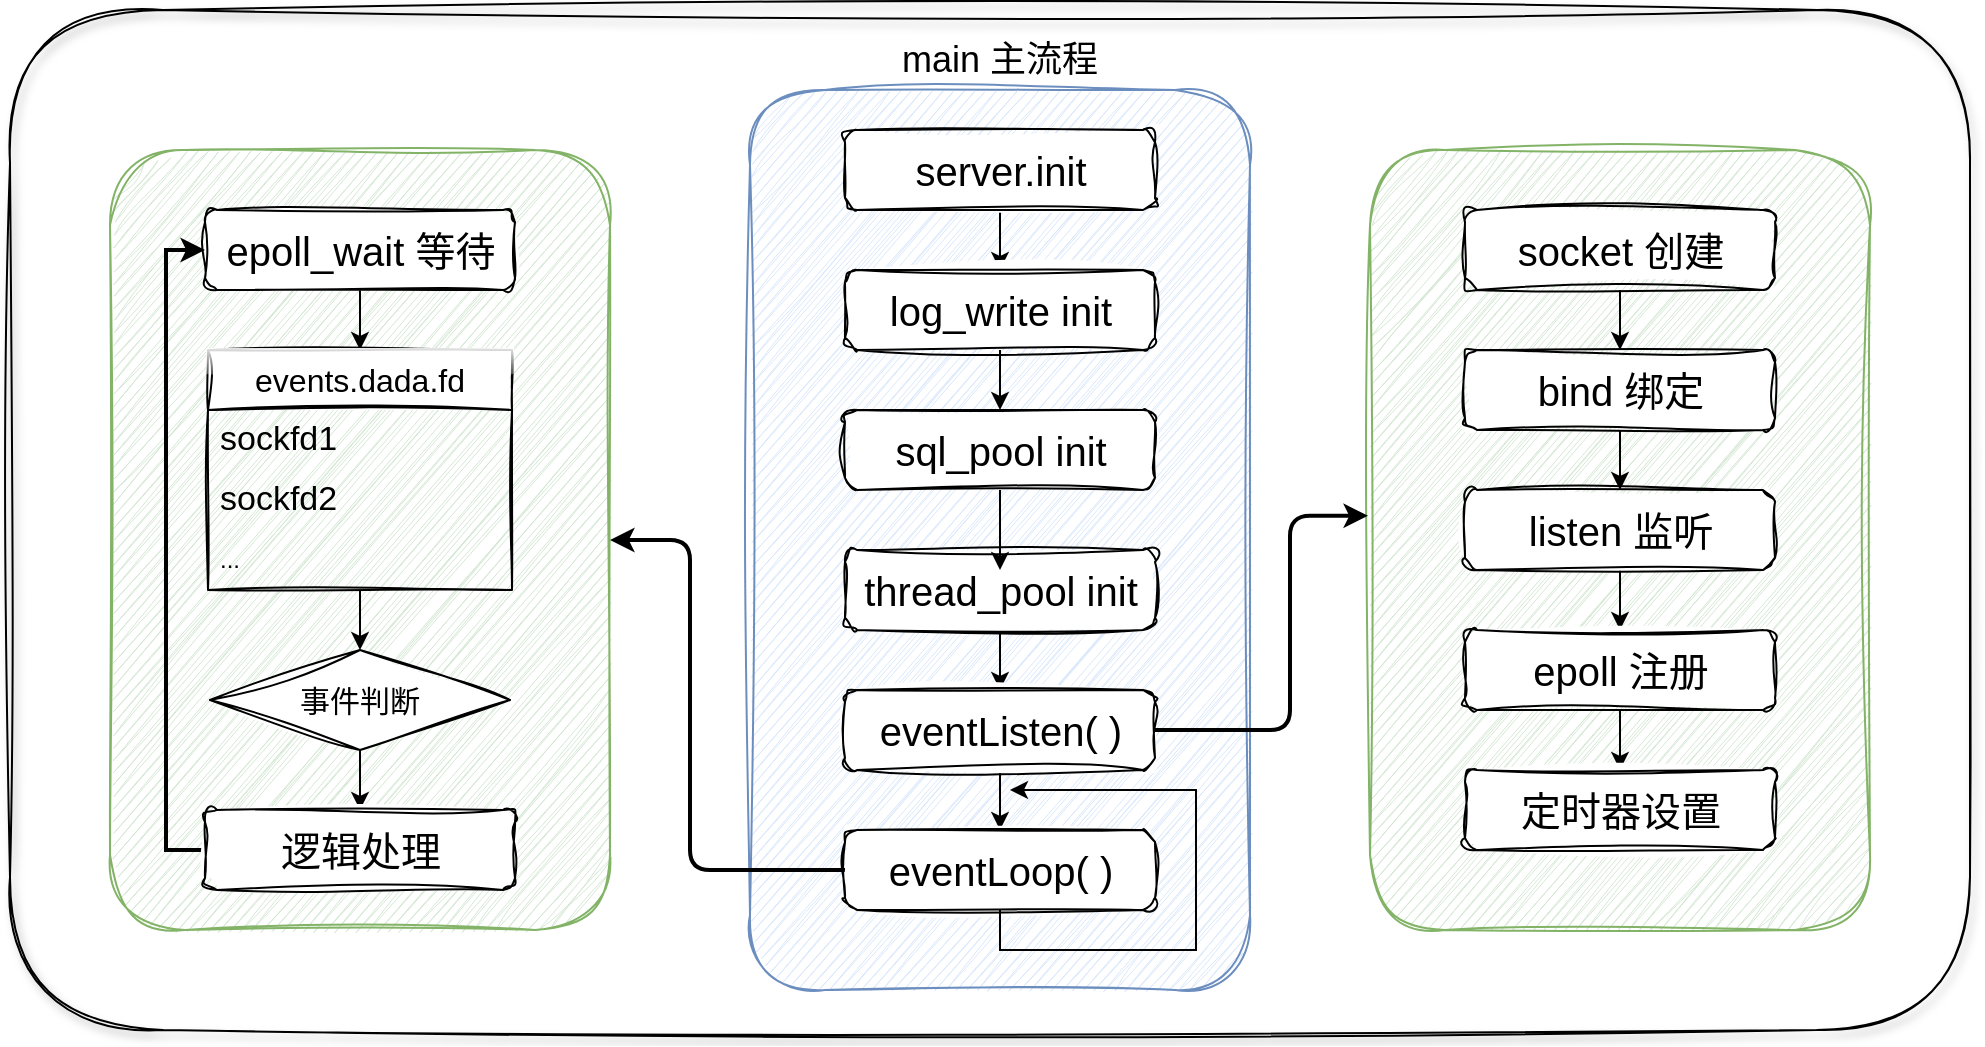 <mxfile version="24.5.4" type="github">
  <diagram name="第 1 页" id="rZ8Ub2-MKYlWhGuQHyz1">
    <mxGraphModel dx="2181" dy="684" grid="1" gridSize="10" guides="1" tooltips="1" connect="1" arrows="1" fold="1" page="1" pageScale="1" pageWidth="827" pageHeight="1169" math="0" shadow="0">
      <root>
        <mxCell id="0" />
        <mxCell id="1" parent="0" />
        <mxCell id="m9QqqRcCzPwHsIWh3rep-46" value="" style="rounded=1;whiteSpace=wrap;html=1;fillColor=none;sketch=1;curveFitting=1;jiggle=2;glass=1;shadow=1;" vertex="1" parent="1">
          <mxGeometry x="-480" y="80" width="980" height="510" as="geometry" />
        </mxCell>
        <mxCell id="m9QqqRcCzPwHsIWh3rep-1" value="" style="rounded=1;whiteSpace=wrap;html=1;fillColor=#dae8fc;strokeColor=#6c8ebf;sketch=1;curveFitting=1;jiggle=2;" vertex="1" parent="1">
          <mxGeometry x="-110" y="120" width="250" height="450" as="geometry" />
        </mxCell>
        <mxCell id="m9QqqRcCzPwHsIWh3rep-2" value="&lt;font style=&quot;font-size: 18px;&quot;&gt;main 主流程&lt;/font&gt;" style="text;strokeColor=none;align=center;fillColor=none;html=1;verticalAlign=middle;whiteSpace=wrap;rounded=0;" vertex="1" parent="1">
          <mxGeometry x="-45" y="90" width="120" height="30" as="geometry" />
        </mxCell>
        <mxCell id="m9QqqRcCzPwHsIWh3rep-4" value="" style="rounded=1;whiteSpace=wrap;html=1;fillColor=#d5e8d4;strokeColor=#82b366;sketch=1;curveFitting=1;jiggle=2;" vertex="1" parent="1">
          <mxGeometry x="200" y="150" width="250" height="390" as="geometry" />
        </mxCell>
        <mxCell id="m9QqqRcCzPwHsIWh3rep-5" value="" style="rounded=1;whiteSpace=wrap;html=1;fillColor=#d5e8d4;strokeColor=#82b366;sketch=1;curveFitting=1;jiggle=2;" vertex="1" parent="1">
          <mxGeometry x="-430" y="150" width="250" height="390" as="geometry" />
        </mxCell>
        <mxCell id="m9QqqRcCzPwHsIWh3rep-12" style="edgeStyle=orthogonalEdgeStyle;rounded=0;orthogonalLoop=1;jettySize=auto;html=1;" edge="1" parent="1" source="m9QqqRcCzPwHsIWh3rep-6" target="m9QqqRcCzPwHsIWh3rep-7">
          <mxGeometry relative="1" as="geometry" />
        </mxCell>
        <mxCell id="m9QqqRcCzPwHsIWh3rep-6" value="&lt;font style=&quot;font-size: 20px;&quot;&gt;server.init&lt;/font&gt;" style="rounded=1;whiteSpace=wrap;html=1;sketch=1;curveFitting=1;jiggle=2;" vertex="1" parent="1">
          <mxGeometry x="-62.5" y="140" width="155" height="40" as="geometry" />
        </mxCell>
        <mxCell id="m9QqqRcCzPwHsIWh3rep-13" style="edgeStyle=orthogonalEdgeStyle;rounded=0;orthogonalLoop=1;jettySize=auto;html=1;" edge="1" parent="1" source="m9QqqRcCzPwHsIWh3rep-7" target="m9QqqRcCzPwHsIWh3rep-8">
          <mxGeometry relative="1" as="geometry" />
        </mxCell>
        <mxCell id="m9QqqRcCzPwHsIWh3rep-7" value="&lt;font style=&quot;font-size: 20px;&quot;&gt;log_write init&lt;/font&gt;" style="rounded=1;whiteSpace=wrap;html=1;sketch=1;curveFitting=1;jiggle=2;" vertex="1" parent="1">
          <mxGeometry x="-62.5" y="210" width="155" height="40" as="geometry" />
        </mxCell>
        <mxCell id="m9QqqRcCzPwHsIWh3rep-8" value="&lt;font style=&quot;font-size: 20px;&quot;&gt;sql_pool init&lt;/font&gt;" style="rounded=1;whiteSpace=wrap;html=1;sketch=1;curveFitting=1;jiggle=2;" vertex="1" parent="1">
          <mxGeometry x="-62.5" y="280" width="155" height="40" as="geometry" />
        </mxCell>
        <mxCell id="m9QqqRcCzPwHsIWh3rep-15" style="edgeStyle=orthogonalEdgeStyle;rounded=0;orthogonalLoop=1;jettySize=auto;html=1;" edge="1" parent="1" source="m9QqqRcCzPwHsIWh3rep-9" target="m9QqqRcCzPwHsIWh3rep-10">
          <mxGeometry relative="1" as="geometry" />
        </mxCell>
        <mxCell id="m9QqqRcCzPwHsIWh3rep-9" value="&lt;font style=&quot;font-size: 20px;&quot;&gt;thread_pool init&lt;/font&gt;" style="rounded=1;whiteSpace=wrap;html=1;sketch=1;curveFitting=1;jiggle=2;" vertex="1" parent="1">
          <mxGeometry x="-62.5" y="350" width="155" height="40" as="geometry" />
        </mxCell>
        <mxCell id="m9QqqRcCzPwHsIWh3rep-16" style="edgeStyle=orthogonalEdgeStyle;rounded=0;orthogonalLoop=1;jettySize=auto;html=1;" edge="1" parent="1" source="m9QqqRcCzPwHsIWh3rep-10" target="m9QqqRcCzPwHsIWh3rep-11">
          <mxGeometry relative="1" as="geometry" />
        </mxCell>
        <mxCell id="m9QqqRcCzPwHsIWh3rep-10" value="&lt;font style=&quot;font-size: 20px;&quot;&gt;eventListen( )&lt;/font&gt;" style="rounded=1;whiteSpace=wrap;html=1;sketch=1;curveFitting=1;jiggle=2;" vertex="1" parent="1">
          <mxGeometry x="-62.5" y="420" width="155" height="40" as="geometry" />
        </mxCell>
        <mxCell id="m9QqqRcCzPwHsIWh3rep-18" style="edgeStyle=orthogonalEdgeStyle;rounded=1;orthogonalLoop=1;jettySize=auto;html=1;curved=0;strokeWidth=2;" edge="1" parent="1" source="m9QqqRcCzPwHsIWh3rep-11" target="m9QqqRcCzPwHsIWh3rep-5">
          <mxGeometry relative="1" as="geometry">
            <Array as="points">
              <mxPoint x="-140" y="510" />
              <mxPoint x="-140" y="345" />
            </Array>
          </mxGeometry>
        </mxCell>
        <mxCell id="m9QqqRcCzPwHsIWh3rep-11" value="&lt;font style=&quot;font-size: 20px;&quot;&gt;eventLoop( )&lt;/font&gt;" style="rounded=1;whiteSpace=wrap;html=1;sketch=1;curveFitting=1;jiggle=2;" vertex="1" parent="1">
          <mxGeometry x="-62.5" y="490" width="155" height="40" as="geometry" />
        </mxCell>
        <mxCell id="m9QqqRcCzPwHsIWh3rep-14" style="edgeStyle=orthogonalEdgeStyle;rounded=0;orthogonalLoop=1;jettySize=auto;html=1;entryX=0.5;entryY=0.25;entryDx=0;entryDy=0;entryPerimeter=0;" edge="1" parent="1" source="m9QqqRcCzPwHsIWh3rep-8" target="m9QqqRcCzPwHsIWh3rep-9">
          <mxGeometry relative="1" as="geometry" />
        </mxCell>
        <mxCell id="m9QqqRcCzPwHsIWh3rep-17" style="edgeStyle=orthogonalEdgeStyle;rounded=1;orthogonalLoop=1;jettySize=auto;html=1;entryX=-0.004;entryY=0.469;entryDx=0;entryDy=0;entryPerimeter=0;curved=0;strokeWidth=2;" edge="1" parent="1" source="m9QqqRcCzPwHsIWh3rep-10" target="m9QqqRcCzPwHsIWh3rep-4">
          <mxGeometry relative="1" as="geometry">
            <Array as="points">
              <mxPoint x="160" y="440" />
              <mxPoint x="160" y="333" />
            </Array>
          </mxGeometry>
        </mxCell>
        <mxCell id="m9QqqRcCzPwHsIWh3rep-24" style="edgeStyle=orthogonalEdgeStyle;rounded=0;orthogonalLoop=1;jettySize=auto;html=1;" edge="1" parent="1" source="m9QqqRcCzPwHsIWh3rep-19" target="m9QqqRcCzPwHsIWh3rep-20">
          <mxGeometry relative="1" as="geometry" />
        </mxCell>
        <mxCell id="m9QqqRcCzPwHsIWh3rep-19" value="&lt;font style=&quot;font-size: 20px;&quot;&gt;socket 创建&lt;/font&gt;" style="rounded=1;whiteSpace=wrap;html=1;sketch=1;curveFitting=1;jiggle=2;" vertex="1" parent="1">
          <mxGeometry x="247.5" y="180" width="155" height="40" as="geometry" />
        </mxCell>
        <mxCell id="m9QqqRcCzPwHsIWh3rep-25" style="edgeStyle=orthogonalEdgeStyle;rounded=0;orthogonalLoop=1;jettySize=auto;html=1;entryX=0.5;entryY=0;entryDx=0;entryDy=0;" edge="1" parent="1" source="m9QqqRcCzPwHsIWh3rep-20" target="m9QqqRcCzPwHsIWh3rep-21">
          <mxGeometry relative="1" as="geometry" />
        </mxCell>
        <mxCell id="m9QqqRcCzPwHsIWh3rep-20" value="&lt;font style=&quot;font-size: 20px;&quot;&gt;bind 绑定&lt;/font&gt;" style="rounded=1;whiteSpace=wrap;html=1;sketch=1;curveFitting=1;jiggle=2;" vertex="1" parent="1">
          <mxGeometry x="247.5" y="250" width="155" height="40" as="geometry" />
        </mxCell>
        <mxCell id="m9QqqRcCzPwHsIWh3rep-26" style="edgeStyle=orthogonalEdgeStyle;rounded=0;orthogonalLoop=1;jettySize=auto;html=1;entryX=0.5;entryY=0;entryDx=0;entryDy=0;" edge="1" parent="1" source="m9QqqRcCzPwHsIWh3rep-21" target="m9QqqRcCzPwHsIWh3rep-22">
          <mxGeometry relative="1" as="geometry" />
        </mxCell>
        <mxCell id="m9QqqRcCzPwHsIWh3rep-21" value="&lt;font style=&quot;font-size: 20px;&quot;&gt;listen 监听&lt;/font&gt;" style="rounded=1;whiteSpace=wrap;html=1;sketch=1;curveFitting=1;jiggle=2;" vertex="1" parent="1">
          <mxGeometry x="247.5" y="320" width="155" height="40" as="geometry" />
        </mxCell>
        <mxCell id="m9QqqRcCzPwHsIWh3rep-27" style="edgeStyle=orthogonalEdgeStyle;rounded=0;orthogonalLoop=1;jettySize=auto;html=1;entryX=0.5;entryY=0;entryDx=0;entryDy=0;" edge="1" parent="1" source="m9QqqRcCzPwHsIWh3rep-22" target="m9QqqRcCzPwHsIWh3rep-23">
          <mxGeometry relative="1" as="geometry" />
        </mxCell>
        <mxCell id="m9QqqRcCzPwHsIWh3rep-22" value="&lt;font style=&quot;font-size: 20px;&quot;&gt;epoll 注册&lt;/font&gt;" style="rounded=1;whiteSpace=wrap;html=1;sketch=1;curveFitting=1;jiggle=2;" vertex="1" parent="1">
          <mxGeometry x="247.5" y="390" width="155" height="40" as="geometry" />
        </mxCell>
        <mxCell id="m9QqqRcCzPwHsIWh3rep-23" value="&lt;span style=&quot;font-size: 20px;&quot;&gt;定时器设置&lt;/span&gt;" style="rounded=1;whiteSpace=wrap;html=1;sketch=1;curveFitting=1;jiggle=2;" vertex="1" parent="1">
          <mxGeometry x="247.5" y="460" width="155" height="40" as="geometry" />
        </mxCell>
        <mxCell id="m9QqqRcCzPwHsIWh3rep-34" style="edgeStyle=orthogonalEdgeStyle;rounded=0;orthogonalLoop=1;jettySize=auto;html=1;entryX=0.5;entryY=0;entryDx=0;entryDy=0;" edge="1" parent="1" source="m9QqqRcCzPwHsIWh3rep-28" target="m9QqqRcCzPwHsIWh3rep-30">
          <mxGeometry relative="1" as="geometry" />
        </mxCell>
        <mxCell id="m9QqqRcCzPwHsIWh3rep-28" value="&lt;font style=&quot;font-size: 20px;&quot;&gt;epoll_wait 等待&lt;/font&gt;" style="rounded=1;whiteSpace=wrap;html=1;sketch=1;curveFitting=1;jiggle=2;" vertex="1" parent="1">
          <mxGeometry x="-382.5" y="180" width="155" height="40" as="geometry" />
        </mxCell>
        <mxCell id="m9QqqRcCzPwHsIWh3rep-38" style="edgeStyle=orthogonalEdgeStyle;rounded=0;orthogonalLoop=1;jettySize=auto;html=1;entryX=0.5;entryY=0;entryDx=0;entryDy=0;" edge="1" parent="1" source="m9QqqRcCzPwHsIWh3rep-30" target="m9QqqRcCzPwHsIWh3rep-37">
          <mxGeometry relative="1" as="geometry" />
        </mxCell>
        <mxCell id="m9QqqRcCzPwHsIWh3rep-30" value="&lt;font style=&quot;font-size: 16px;&quot;&gt;events.dada.fd&lt;/font&gt;" style="swimlane;fontStyle=0;childLayout=stackLayout;horizontal=1;startSize=30;horizontalStack=0;resizeParent=1;resizeParentMax=0;resizeLast=0;collapsible=1;marginBottom=0;whiteSpace=wrap;html=1;glass=1;sketch=1;curveFitting=1;jiggle=2;" vertex="1" parent="1">
          <mxGeometry x="-381" y="250" width="152" height="120" as="geometry" />
        </mxCell>
        <mxCell id="m9QqqRcCzPwHsIWh3rep-31" value="&lt;font style=&quot;font-size: 17px;&quot;&gt;sockfd1&lt;/font&gt;" style="text;strokeColor=none;fillColor=none;align=left;verticalAlign=middle;spacingLeft=4;spacingRight=4;overflow=hidden;points=[[0,0.5],[1,0.5]];portConstraint=eastwest;rotatable=0;whiteSpace=wrap;html=1;" vertex="1" parent="m9QqqRcCzPwHsIWh3rep-30">
          <mxGeometry y="30" width="152" height="30" as="geometry" />
        </mxCell>
        <mxCell id="m9QqqRcCzPwHsIWh3rep-32" value="&lt;span style=&quot;font-size: 17px;&quot;&gt;sockfd2&lt;/span&gt;" style="text;strokeColor=none;fillColor=none;align=left;verticalAlign=middle;spacingLeft=4;spacingRight=4;overflow=hidden;points=[[0,0.5],[1,0.5]];portConstraint=eastwest;rotatable=0;whiteSpace=wrap;html=1;" vertex="1" parent="m9QqqRcCzPwHsIWh3rep-30">
          <mxGeometry y="60" width="152" height="30" as="geometry" />
        </mxCell>
        <mxCell id="m9QqqRcCzPwHsIWh3rep-33" value="..." style="text;strokeColor=none;fillColor=none;align=left;verticalAlign=middle;spacingLeft=4;spacingRight=4;overflow=hidden;points=[[0,0.5],[1,0.5]];portConstraint=eastwest;rotatable=0;whiteSpace=wrap;html=1;" vertex="1" parent="m9QqqRcCzPwHsIWh3rep-30">
          <mxGeometry y="90" width="152" height="30" as="geometry" />
        </mxCell>
        <mxCell id="m9QqqRcCzPwHsIWh3rep-42" style="edgeStyle=orthogonalEdgeStyle;rounded=0;orthogonalLoop=1;jettySize=auto;html=1;entryX=0.5;entryY=0;entryDx=0;entryDy=0;" edge="1" parent="1" source="m9QqqRcCzPwHsIWh3rep-37" target="m9QqqRcCzPwHsIWh3rep-41">
          <mxGeometry relative="1" as="geometry" />
        </mxCell>
        <mxCell id="m9QqqRcCzPwHsIWh3rep-37" value="&lt;font style=&quot;font-size: 15px;&quot;&gt;事件判断&lt;/font&gt;" style="rhombus;whiteSpace=wrap;html=1;sketch=1;curveFitting=1;jiggle=2;" vertex="1" parent="1">
          <mxGeometry x="-380" y="400" width="150" height="50" as="geometry" />
        </mxCell>
        <mxCell id="m9QqqRcCzPwHsIWh3rep-43" style="edgeStyle=orthogonalEdgeStyle;rounded=0;orthogonalLoop=1;jettySize=auto;html=1;entryX=0;entryY=0.5;entryDx=0;entryDy=0;strokeWidth=2;" edge="1" parent="1" target="m9QqqRcCzPwHsIWh3rep-28">
          <mxGeometry relative="1" as="geometry">
            <mxPoint x="-342.5" y="500" as="sourcePoint" />
            <mxPoint x="-420" y="230" as="targetPoint" />
            <Array as="points">
              <mxPoint x="-402" y="500" />
              <mxPoint x="-402" y="200" />
            </Array>
          </mxGeometry>
        </mxCell>
        <mxCell id="m9QqqRcCzPwHsIWh3rep-41" value="&lt;font style=&quot;font-size: 20px;&quot;&gt;逻辑处理&lt;/font&gt;" style="rounded=1;whiteSpace=wrap;html=1;sketch=1;curveFitting=1;jiggle=2;" vertex="1" parent="1">
          <mxGeometry x="-382.5" y="480" width="155" height="40" as="geometry" />
        </mxCell>
        <mxCell id="m9QqqRcCzPwHsIWh3rep-44" style="edgeStyle=orthogonalEdgeStyle;rounded=0;orthogonalLoop=1;jettySize=auto;html=1;exitX=0.5;exitY=1;exitDx=0;exitDy=0;" edge="1" parent="1" source="m9QqqRcCzPwHsIWh3rep-11">
          <mxGeometry relative="1" as="geometry">
            <mxPoint x="15" y="540" as="sourcePoint" />
            <mxPoint x="20" y="470" as="targetPoint" />
            <Array as="points">
              <mxPoint x="15" y="550" />
              <mxPoint x="113" y="550" />
              <mxPoint x="113" y="470" />
            </Array>
          </mxGeometry>
        </mxCell>
      </root>
    </mxGraphModel>
  </diagram>
</mxfile>

